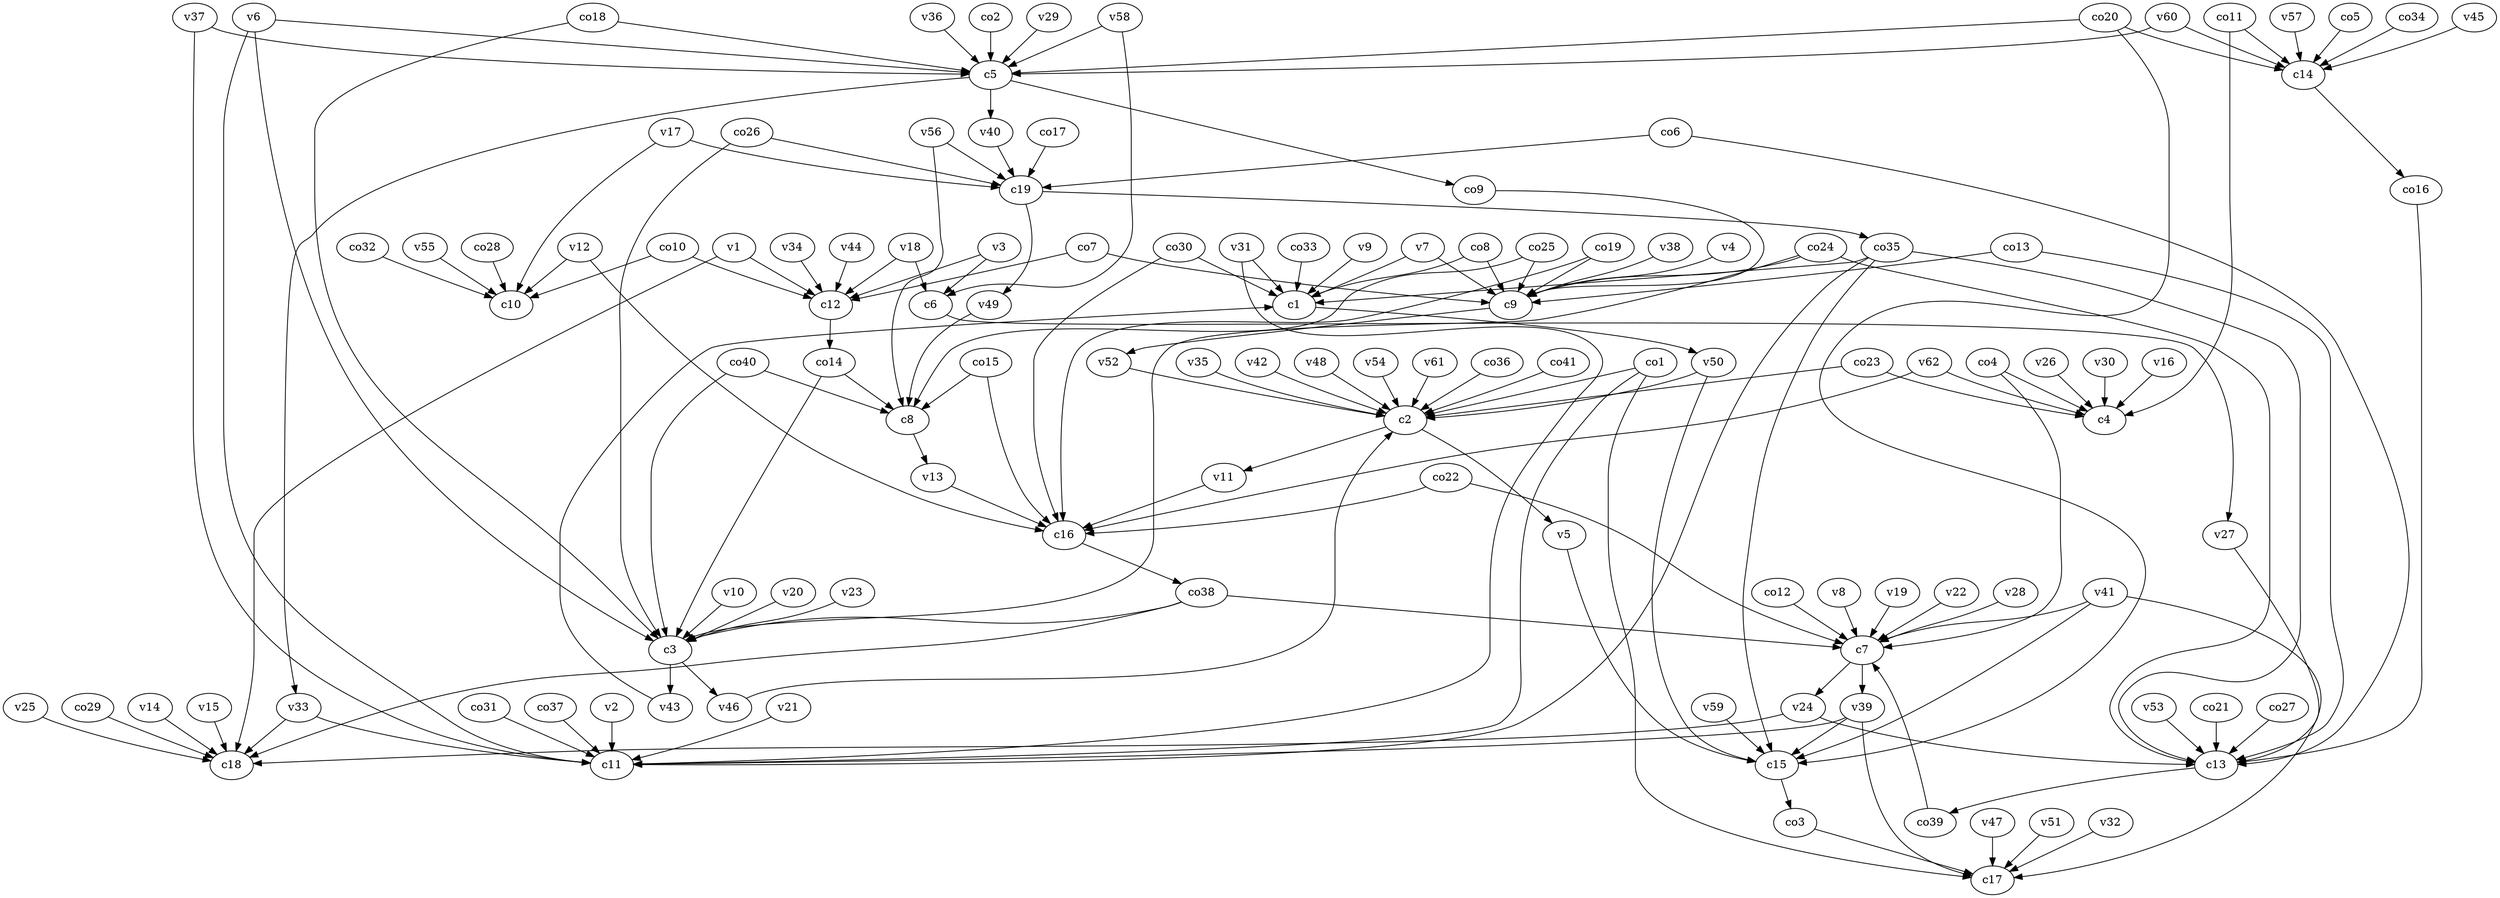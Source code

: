strict digraph  {
c1;
c2;
c3;
c4;
c5;
c6;
c7;
c8;
c9;
c10;
c11;
c12;
c13;
c14;
c15;
c16;
c17;
c18;
c19;
v1;
v2;
v3;
v4;
v5;
v6;
v7;
v8;
v9;
v10;
v11;
v12;
v13;
v14;
v15;
v16;
v17;
v18;
v19;
v20;
v21;
v22;
v23;
v24;
v25;
v26;
v27;
v28;
v29;
v30;
v31;
v32;
v33;
v34;
v35;
v36;
v37;
v38;
v39;
v40;
v41;
v42;
v43;
v44;
v45;
v46;
v47;
v48;
v49;
v50;
v51;
v52;
v53;
v54;
v55;
v56;
v57;
v58;
v59;
v60;
v61;
v62;
co1;
co2;
co3;
co4;
co5;
co6;
co7;
co8;
co9;
co10;
co11;
co12;
co13;
co14;
co15;
co16;
co17;
co18;
co19;
co20;
co21;
co22;
co23;
co24;
co25;
co26;
co27;
co28;
co29;
co30;
co31;
co32;
co33;
co34;
co35;
co36;
co37;
co38;
co39;
co40;
co41;
c1 -> v50  [weight=1];
c2 -> v11  [weight=1];
c2 -> v5  [weight=1];
c3 -> v43  [weight=1];
c3 -> v46  [weight=1];
c5 -> v33  [weight=1];
c5 -> v40  [weight=1];
c5 -> co9  [weight=1];
c6 -> v27  [weight=1];
c7 -> v24  [weight=1];
c7 -> v39  [weight=1];
c8 -> v13  [weight=1];
c9 -> v52  [weight=1];
c12 -> co14  [weight=1];
c13 -> co39  [weight=1];
c14 -> co16  [weight=1];
c15 -> co3  [weight=1];
c16 -> co38  [weight=1];
c19 -> v49  [weight=1];
c19 -> co35  [weight=1];
v1 -> c12  [weight=1];
v1 -> c18  [weight=1];
v2 -> c11  [weight=1];
v3 -> c12  [weight=1];
v3 -> c6  [weight=1];
v4 -> c9  [weight=1];
v5 -> c15  [weight=1];
v6 -> c11  [weight=1];
v6 -> c3  [weight=1];
v6 -> c5  [weight=1];
v7 -> c1  [weight=1];
v7 -> c9  [weight=1];
v8 -> c7  [weight=1];
v9 -> c1  [weight=1];
v10 -> c3  [weight=1];
v11 -> c16  [weight=1];
v12 -> c10  [weight=1];
v12 -> c16  [weight=1];
v13 -> c16  [weight=1];
v14 -> c18  [weight=1];
v15 -> c18  [weight=1];
v16 -> c4  [weight=1];
v17 -> c10  [weight=1];
v17 -> c19  [weight=1];
v18 -> c12  [weight=1];
v18 -> c6  [weight=1];
v19 -> c7  [weight=1];
v20 -> c3  [weight=1];
v21 -> c11  [weight=1];
v22 -> c7  [weight=1];
v23 -> c3  [weight=1];
v24 -> c13  [weight=1];
v24 -> c18  [weight=1];
v25 -> c18  [weight=1];
v26 -> c4  [weight=1];
v27 -> c13  [weight=1];
v28 -> c7  [weight=1];
v29 -> c5  [weight=1];
v30 -> c4  [weight=1];
v31 -> c1  [weight=1];
v31 -> c11  [weight=1];
v32 -> c17  [weight=1];
v33 -> c18  [weight=1];
v33 -> c11  [weight=1];
v34 -> c12  [weight=1];
v35 -> c2  [weight=1];
v36 -> c5  [weight=1];
v37 -> c5  [weight=1];
v37 -> c11  [weight=1];
v38 -> c9  [weight=1];
v39 -> c11  [weight=1];
v39 -> c17  [weight=1];
v39 -> c15  [weight=1];
v40 -> c19  [weight=1];
v41 -> c7  [weight=1];
v41 -> c15  [weight=1];
v41 -> c17  [weight=1];
v42 -> c2  [weight=1];
v43 -> c1  [weight=1];
v44 -> c12  [weight=1];
v45 -> c14  [weight=1];
v46 -> c2  [weight=1];
v47 -> c17  [weight=1];
v48 -> c2  [weight=1];
v49 -> c8  [weight=1];
v50 -> c15  [weight=1];
v50 -> c2  [weight=1];
v51 -> c17  [weight=1];
v52 -> c2  [weight=1];
v53 -> c13  [weight=1];
v54 -> c2  [weight=1];
v55 -> c10  [weight=1];
v56 -> c8  [weight=1];
v56 -> c19  [weight=1];
v57 -> c14  [weight=1];
v58 -> c6  [weight=1];
v58 -> c5  [weight=1];
v59 -> c15  [weight=1];
v60 -> c5  [weight=1];
v60 -> c14  [weight=1];
v61 -> c2  [weight=1];
v62 -> c4  [weight=1];
v62 -> c16  [weight=1];
co1 -> c2  [weight=1];
co1 -> c17  [weight=1];
co1 -> c11  [weight=1];
co2 -> c5  [weight=1];
co3 -> c17  [weight=1];
co4 -> c7  [weight=1];
co4 -> c4  [weight=1];
co5 -> c14  [weight=1];
co6 -> c19  [weight=1];
co6 -> c13  [weight=1];
co7 -> c9  [weight=1];
co7 -> c12  [weight=1];
co8 -> c1  [weight=1];
co8 -> c9  [weight=1];
co9 -> c9  [weight=1];
co10 -> c12  [weight=1];
co10 -> c10  [weight=1];
co11 -> c4  [weight=1];
co11 -> c14  [weight=1];
co12 -> c7  [weight=1];
co13 -> c13  [weight=1];
co13 -> c9  [weight=1];
co14 -> c8  [weight=1];
co14 -> c3  [weight=1];
co15 -> c8  [weight=1];
co15 -> c16  [weight=1];
co16 -> c13  [weight=1];
co17 -> c19  [weight=1];
co18 -> c5  [weight=1];
co18 -> c3  [weight=1];
co19 -> c16  [weight=1];
co19 -> c9  [weight=1];
co20 -> c14  [weight=1];
co20 -> c5  [weight=1];
co20 -> c15  [weight=1];
co21 -> c13  [weight=1];
co22 -> c7  [weight=1];
co22 -> c16  [weight=1];
co23 -> c4  [weight=1];
co23 -> c2  [weight=1];
co24 -> c3  [weight=1];
co24 -> c9  [weight=1];
co24 -> c13  [weight=1];
co25 -> c8  [weight=1];
co25 -> c9  [weight=1];
co26 -> c19  [weight=1];
co26 -> c3  [weight=1];
co27 -> c13  [weight=1];
co28 -> c10  [weight=1];
co29 -> c18  [weight=1];
co30 -> c1  [weight=1];
co30 -> c16  [weight=1];
co31 -> c11  [weight=1];
co32 -> c10  [weight=1];
co33 -> c1  [weight=1];
co34 -> c14  [weight=1];
co35 -> c11  [weight=1];
co35 -> c13  [weight=1];
co35 -> c1  [weight=1];
co35 -> c15  [weight=1];
co36 -> c2  [weight=1];
co37 -> c11  [weight=1];
co38 -> c18  [weight=1];
co38 -> c7  [weight=1];
co38 -> c3  [weight=1];
co39 -> c7  [weight=1];
co40 -> c3  [weight=1];
co40 -> c8  [weight=1];
co41 -> c2  [weight=1];
}
